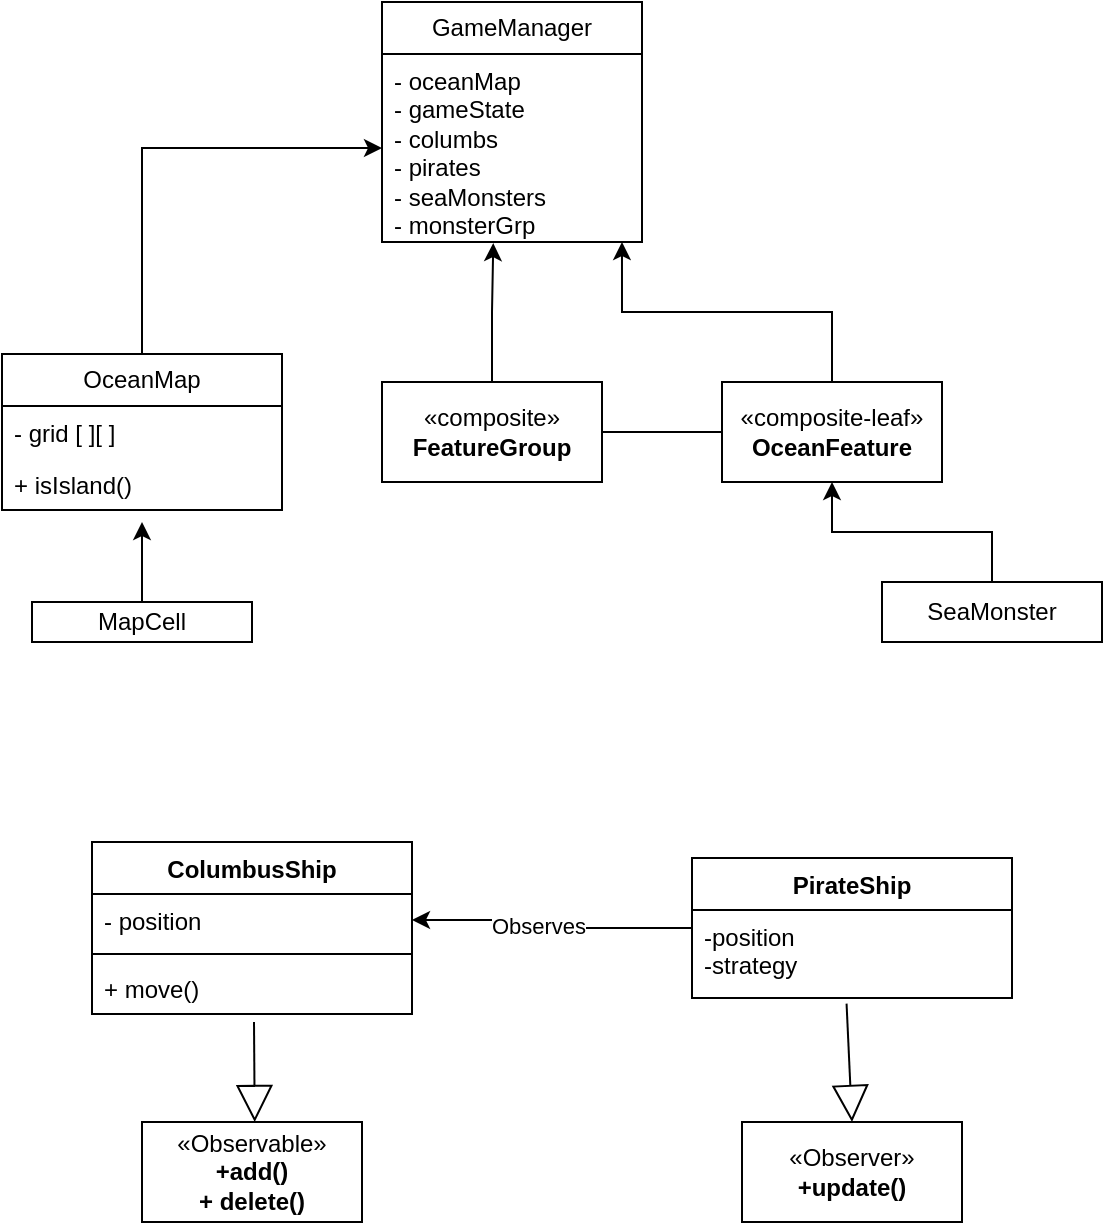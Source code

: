 <mxfile version="26.2.14">
  <diagram id="C5RBs43oDa-KdzZeNtuy" name="Page-1">
    <mxGraphModel dx="1042" dy="1743" grid="1" gridSize="10" guides="1" tooltips="1" connect="1" arrows="1" fold="1" page="1" pageScale="1" pageWidth="827" pageHeight="1169" math="0" shadow="0">
      <root>
        <mxCell id="WIyWlLk6GJQsqaUBKTNV-0" />
        <mxCell id="WIyWlLk6GJQsqaUBKTNV-1" parent="WIyWlLk6GJQsqaUBKTNV-0" />
        <mxCell id="fxOW3jJwKgX_SDMub-lE-10" style="edgeStyle=orthogonalEdgeStyle;rounded=0;orthogonalLoop=1;jettySize=auto;html=1;exitX=1;exitY=0.5;exitDx=0;exitDy=0;entryX=0;entryY=0.5;entryDx=0;entryDy=0;" edge="1" parent="WIyWlLk6GJQsqaUBKTNV-1" source="fxOW3jJwKgX_SDMub-lE-1">
          <mxGeometry relative="1" as="geometry">
            <mxPoint x="579" y="-225" as="targetPoint" />
          </mxGeometry>
        </mxCell>
        <mxCell id="fxOW3jJwKgX_SDMub-lE-1" value="«composite»&lt;br&gt;&lt;b&gt;FeatureGroup&lt;/b&gt;" style="html=1;whiteSpace=wrap;" vertex="1" parent="WIyWlLk6GJQsqaUBKTNV-1">
          <mxGeometry x="329" y="-250" width="110" height="50" as="geometry" />
        </mxCell>
        <mxCell id="fxOW3jJwKgX_SDMub-lE-6" value="GameManager" style="swimlane;fontStyle=0;childLayout=stackLayout;horizontal=1;startSize=26;fillColor=none;horizontalStack=0;resizeParent=1;resizeParentMax=0;resizeLast=0;collapsible=1;marginBottom=0;whiteSpace=wrap;html=1;" vertex="1" parent="WIyWlLk6GJQsqaUBKTNV-1">
          <mxGeometry x="329" y="-440" width="130" height="120" as="geometry" />
        </mxCell>
        <mxCell id="fxOW3jJwKgX_SDMub-lE-7" value="- oceanMap&lt;div&gt;- gameState&lt;/div&gt;&lt;div&gt;- columbs&lt;/div&gt;&lt;div&gt;- pirates&lt;/div&gt;&lt;div&gt;- seaMonsters&lt;/div&gt;&lt;div&gt;- monsterGrp&lt;/div&gt;" style="text;strokeColor=none;fillColor=none;align=left;verticalAlign=top;spacingLeft=4;spacingRight=4;overflow=hidden;rotatable=0;points=[[0,0.5],[1,0.5]];portConstraint=eastwest;whiteSpace=wrap;html=1;" vertex="1" parent="fxOW3jJwKgX_SDMub-lE-6">
          <mxGeometry y="26" width="130" height="94" as="geometry" />
        </mxCell>
        <mxCell id="fxOW3jJwKgX_SDMub-lE-19" style="edgeStyle=orthogonalEdgeStyle;rounded=0;orthogonalLoop=1;jettySize=auto;html=1;exitX=0.5;exitY=0;exitDx=0;exitDy=0;entryX=0.923;entryY=1;entryDx=0;entryDy=0;entryPerimeter=0;" edge="1" parent="WIyWlLk6GJQsqaUBKTNV-1" source="fxOW3jJwKgX_SDMub-lE-11" target="fxOW3jJwKgX_SDMub-lE-7">
          <mxGeometry relative="1" as="geometry">
            <mxPoint x="449" y="-310" as="targetPoint" />
          </mxGeometry>
        </mxCell>
        <mxCell id="fxOW3jJwKgX_SDMub-lE-11" value="«composite-leaf»&lt;br&gt;&lt;b&gt;OceanFeature&lt;/b&gt;" style="html=1;whiteSpace=wrap;" vertex="1" parent="WIyWlLk6GJQsqaUBKTNV-1">
          <mxGeometry x="499" y="-250" width="110" height="50" as="geometry" />
        </mxCell>
        <mxCell id="fxOW3jJwKgX_SDMub-lE-13" value="" style="edgeStyle=orthogonalEdgeStyle;rounded=0;orthogonalLoop=1;jettySize=auto;html=1;" edge="1" parent="WIyWlLk6GJQsqaUBKTNV-1" source="fxOW3jJwKgX_SDMub-lE-12" target="fxOW3jJwKgX_SDMub-lE-11">
          <mxGeometry relative="1" as="geometry" />
        </mxCell>
        <mxCell id="fxOW3jJwKgX_SDMub-lE-12" value="SeaMonster" style="html=1;whiteSpace=wrap;" vertex="1" parent="WIyWlLk6GJQsqaUBKTNV-1">
          <mxGeometry x="579" y="-150" width="110" height="30" as="geometry" />
        </mxCell>
        <mxCell id="fxOW3jJwKgX_SDMub-lE-25" style="edgeStyle=orthogonalEdgeStyle;rounded=0;orthogonalLoop=1;jettySize=auto;html=1;" edge="1" parent="WIyWlLk6GJQsqaUBKTNV-1" source="fxOW3jJwKgX_SDMub-lE-14" target="fxOW3jJwKgX_SDMub-lE-7">
          <mxGeometry relative="1" as="geometry" />
        </mxCell>
        <mxCell id="fxOW3jJwKgX_SDMub-lE-14" value="OceanMap" style="swimlane;fontStyle=0;childLayout=stackLayout;horizontal=1;startSize=26;fillColor=none;horizontalStack=0;resizeParent=1;resizeParentMax=0;resizeLast=0;collapsible=1;marginBottom=0;whiteSpace=wrap;html=1;" vertex="1" parent="WIyWlLk6GJQsqaUBKTNV-1">
          <mxGeometry x="139" y="-264" width="140" height="78" as="geometry" />
        </mxCell>
        <mxCell id="fxOW3jJwKgX_SDMub-lE-15" value="- grid [ ][ ]" style="text;strokeColor=none;fillColor=none;align=left;verticalAlign=top;spacingLeft=4;spacingRight=4;overflow=hidden;rotatable=0;points=[[0,0.5],[1,0.5]];portConstraint=eastwest;whiteSpace=wrap;html=1;" vertex="1" parent="fxOW3jJwKgX_SDMub-lE-14">
          <mxGeometry y="26" width="140" height="26" as="geometry" />
        </mxCell>
        <mxCell id="fxOW3jJwKgX_SDMub-lE-17" value="+ isIsland()" style="text;strokeColor=none;fillColor=none;align=left;verticalAlign=top;spacingLeft=4;spacingRight=4;overflow=hidden;rotatable=0;points=[[0,0.5],[1,0.5]];portConstraint=eastwest;whiteSpace=wrap;html=1;" vertex="1" parent="fxOW3jJwKgX_SDMub-lE-14">
          <mxGeometry y="52" width="140" height="26" as="geometry" />
        </mxCell>
        <mxCell id="fxOW3jJwKgX_SDMub-lE-20" style="edgeStyle=orthogonalEdgeStyle;rounded=0;orthogonalLoop=1;jettySize=auto;html=1;exitX=0.5;exitY=0;exitDx=0;exitDy=0;entryX=0.428;entryY=1.006;entryDx=0;entryDy=0;entryPerimeter=0;" edge="1" parent="WIyWlLk6GJQsqaUBKTNV-1" source="fxOW3jJwKgX_SDMub-lE-1" target="fxOW3jJwKgX_SDMub-lE-7">
          <mxGeometry relative="1" as="geometry" />
        </mxCell>
        <mxCell id="fxOW3jJwKgX_SDMub-lE-24" style="edgeStyle=orthogonalEdgeStyle;rounded=0;orthogonalLoop=1;jettySize=auto;html=1;exitX=0.5;exitY=0;exitDx=0;exitDy=0;" edge="1" parent="WIyWlLk6GJQsqaUBKTNV-1" source="fxOW3jJwKgX_SDMub-lE-21">
          <mxGeometry relative="1" as="geometry">
            <mxPoint x="209" y="-180" as="targetPoint" />
          </mxGeometry>
        </mxCell>
        <mxCell id="fxOW3jJwKgX_SDMub-lE-21" value="MapCell" style="html=1;whiteSpace=wrap;" vertex="1" parent="WIyWlLk6GJQsqaUBKTNV-1">
          <mxGeometry x="154" y="-140" width="110" height="20" as="geometry" />
        </mxCell>
        <mxCell id="fxOW3jJwKgX_SDMub-lE-26" value="ColumbusShip" style="swimlane;fontStyle=1;align=center;verticalAlign=top;childLayout=stackLayout;horizontal=1;startSize=26;horizontalStack=0;resizeParent=1;resizeParentMax=0;resizeLast=0;collapsible=1;marginBottom=0;whiteSpace=wrap;html=1;" vertex="1" parent="WIyWlLk6GJQsqaUBKTNV-1">
          <mxGeometry x="184" y="-20" width="160" height="86" as="geometry" />
        </mxCell>
        <mxCell id="fxOW3jJwKgX_SDMub-lE-27" value="- position" style="text;strokeColor=none;fillColor=none;align=left;verticalAlign=top;spacingLeft=4;spacingRight=4;overflow=hidden;rotatable=0;points=[[0,0.5],[1,0.5]];portConstraint=eastwest;whiteSpace=wrap;html=1;" vertex="1" parent="fxOW3jJwKgX_SDMub-lE-26">
          <mxGeometry y="26" width="160" height="26" as="geometry" />
        </mxCell>
        <mxCell id="fxOW3jJwKgX_SDMub-lE-28" value="" style="line;strokeWidth=1;fillColor=none;align=left;verticalAlign=middle;spacingTop=-1;spacingLeft=3;spacingRight=3;rotatable=0;labelPosition=right;points=[];portConstraint=eastwest;strokeColor=inherit;" vertex="1" parent="fxOW3jJwKgX_SDMub-lE-26">
          <mxGeometry y="52" width="160" height="8" as="geometry" />
        </mxCell>
        <mxCell id="fxOW3jJwKgX_SDMub-lE-29" value="+ move()" style="text;strokeColor=none;fillColor=none;align=left;verticalAlign=top;spacingLeft=4;spacingRight=4;overflow=hidden;rotatable=0;points=[[0,0.5],[1,0.5]];portConstraint=eastwest;whiteSpace=wrap;html=1;" vertex="1" parent="fxOW3jJwKgX_SDMub-lE-26">
          <mxGeometry y="60" width="160" height="26" as="geometry" />
        </mxCell>
        <mxCell id="fxOW3jJwKgX_SDMub-lE-34" style="edgeStyle=orthogonalEdgeStyle;rounded=0;orthogonalLoop=1;jettySize=auto;html=1;entryX=1;entryY=0.5;entryDx=0;entryDy=0;" edge="1" parent="WIyWlLk6GJQsqaUBKTNV-1" source="fxOW3jJwKgX_SDMub-lE-30" target="fxOW3jJwKgX_SDMub-lE-27">
          <mxGeometry relative="1" as="geometry" />
        </mxCell>
        <mxCell id="fxOW3jJwKgX_SDMub-lE-35" value="Observes" style="edgeLabel;html=1;align=center;verticalAlign=middle;resizable=0;points=[];" vertex="1" connectable="0" parent="fxOW3jJwKgX_SDMub-lE-34">
          <mxGeometry x="0.13" y="3" relative="1" as="geometry">
            <mxPoint as="offset" />
          </mxGeometry>
        </mxCell>
        <mxCell id="fxOW3jJwKgX_SDMub-lE-30" value="PirateShip" style="swimlane;fontStyle=1;align=center;verticalAlign=top;childLayout=stackLayout;horizontal=1;startSize=26;horizontalStack=0;resizeParent=1;resizeParentMax=0;resizeLast=0;collapsible=1;marginBottom=0;whiteSpace=wrap;html=1;" vertex="1" parent="WIyWlLk6GJQsqaUBKTNV-1">
          <mxGeometry x="484" y="-12" width="160" height="70" as="geometry" />
        </mxCell>
        <mxCell id="fxOW3jJwKgX_SDMub-lE-31" value="-position&lt;div&gt;-strategy&lt;/div&gt;" style="text;strokeColor=none;fillColor=none;align=left;verticalAlign=top;spacingLeft=4;spacingRight=4;overflow=hidden;rotatable=0;points=[[0,0.5],[1,0.5]];portConstraint=eastwest;whiteSpace=wrap;html=1;" vertex="1" parent="fxOW3jJwKgX_SDMub-lE-30">
          <mxGeometry y="26" width="160" height="44" as="geometry" />
        </mxCell>
        <mxCell id="fxOW3jJwKgX_SDMub-lE-36" value="«Observable»&lt;br&gt;&lt;b&gt;+add()&lt;/b&gt;&lt;div&gt;&lt;b&gt;+ delete()&lt;/b&gt;&lt;/div&gt;" style="html=1;whiteSpace=wrap;" vertex="1" parent="WIyWlLk6GJQsqaUBKTNV-1">
          <mxGeometry x="209" y="120" width="110" height="50" as="geometry" />
        </mxCell>
        <mxCell id="fxOW3jJwKgX_SDMub-lE-37" value="«Observer»&lt;br&gt;&lt;b&gt;+update()&lt;/b&gt;" style="html=1;whiteSpace=wrap;" vertex="1" parent="WIyWlLk6GJQsqaUBKTNV-1">
          <mxGeometry x="509" y="120" width="110" height="50" as="geometry" />
        </mxCell>
        <mxCell id="fxOW3jJwKgX_SDMub-lE-38" value="" style="endArrow=block;endSize=16;endFill=0;html=1;rounded=0;entryX=0.5;entryY=0;entryDx=0;entryDy=0;exitX=0.483;exitY=1.064;exitDx=0;exitDy=0;exitPerimeter=0;" edge="1" parent="WIyWlLk6GJQsqaUBKTNV-1" source="fxOW3jJwKgX_SDMub-lE-31" target="fxOW3jJwKgX_SDMub-lE-37">
          <mxGeometry x="0.013" width="160" relative="1" as="geometry">
            <mxPoint x="454" y="-40" as="sourcePoint" />
            <mxPoint x="614" y="-40" as="targetPoint" />
            <mxPoint as="offset" />
          </mxGeometry>
        </mxCell>
        <mxCell id="fxOW3jJwKgX_SDMub-lE-40" value="" style="endArrow=block;endSize=16;endFill=0;html=1;rounded=0;entryX=0.5;entryY=0;entryDx=0;entryDy=0;" edge="1" parent="WIyWlLk6GJQsqaUBKTNV-1">
          <mxGeometry x="0.013" width="160" relative="1" as="geometry">
            <mxPoint x="265" y="70" as="sourcePoint" />
            <mxPoint x="265.36" y="120" as="targetPoint" />
            <mxPoint as="offset" />
          </mxGeometry>
        </mxCell>
      </root>
    </mxGraphModel>
  </diagram>
</mxfile>
